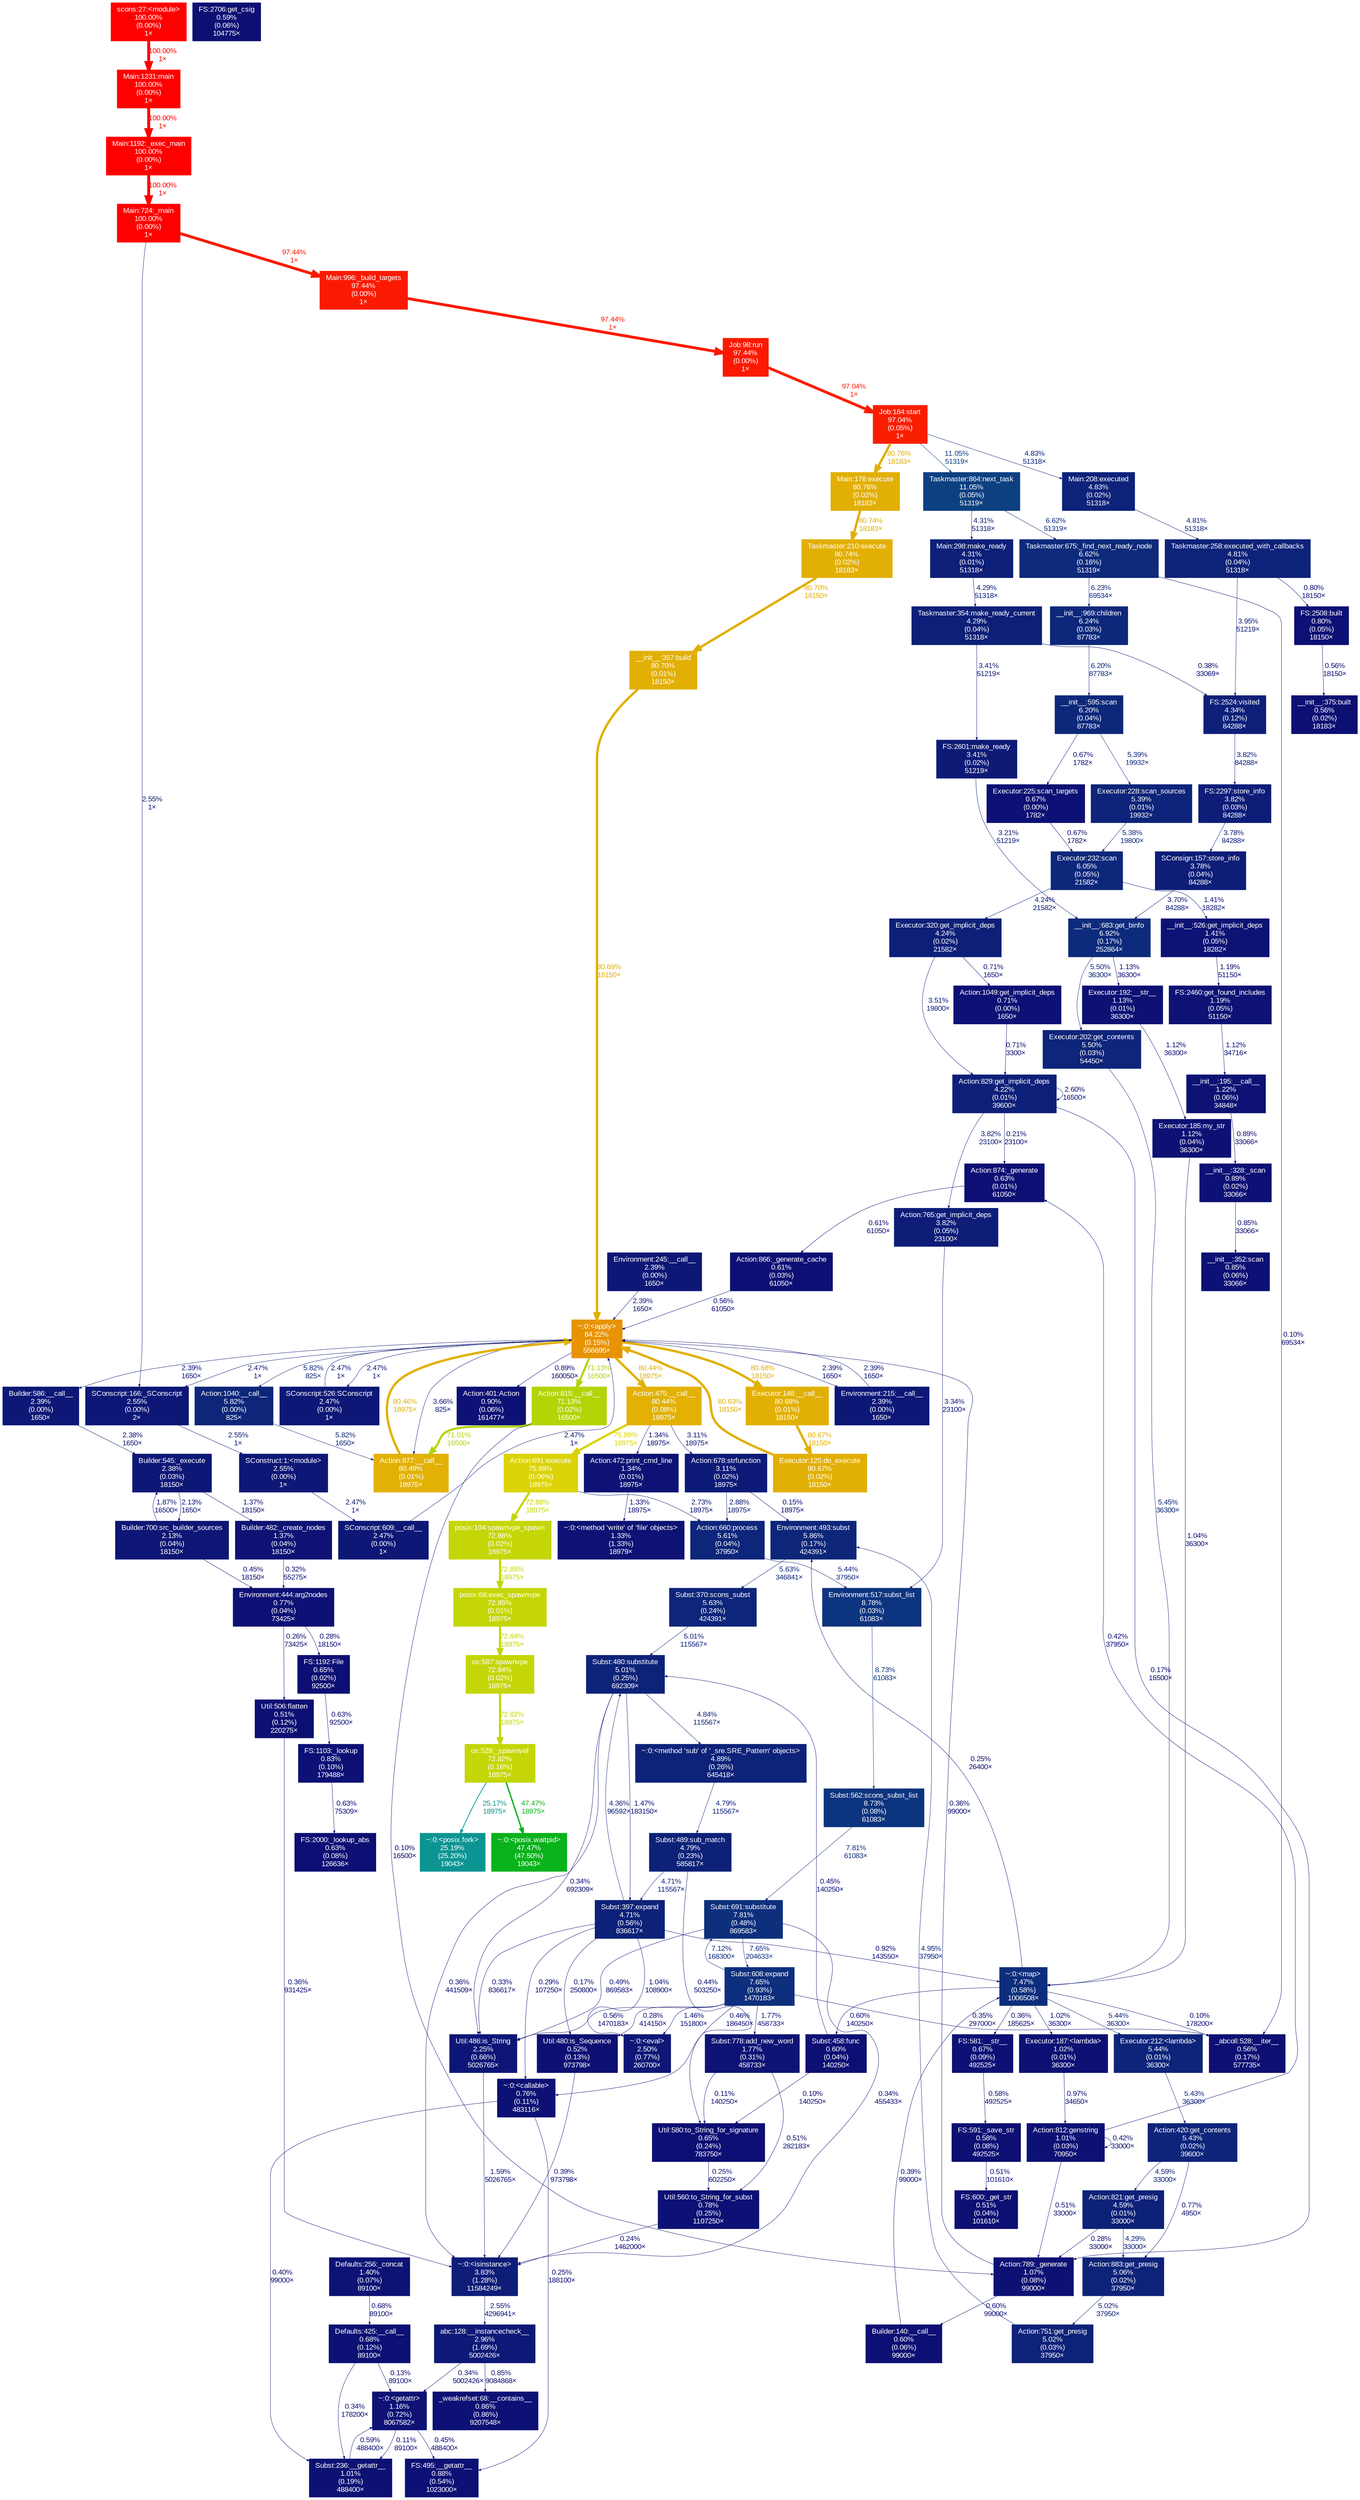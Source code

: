 digraph {
	graph [ranksep=0.25, fontname=Arial, nodesep=0.125];
	node [fontname=Arial, style=filled, height=0, width=0, shape=box, fontcolor=white];
	edge [fontname=Arial];
	1 [color="#0d1274", fontcolor="#ffffff", fontsize="10.00", label="__init__:195:__call__\n1.22%\n(0.06%)\n34848×"];
	1 -> 785 [color="#0d1074", label="0.89%\n33066×", arrowsize="0.35", fontsize="10.00", fontcolor="#0d1074", labeldistance="0.50", penwidth="0.50"];
	20 [color="#0d0f73", fontcolor="#ffffff", fontsize="10.00", label="FS:2706:get_csig\n0.59%\n(0.06%)\n104775×"];
	21 [color="#0d2b7c", fontcolor="#ffffff", fontsize="10.00", label="__init__:683:get_binfo\n6.92%\n(0.17%)\n252864×"];
	21 -> 399 [color="#0d257a", label="5.50%\n36300×", arrowsize="0.35", fontsize="10.00", fontcolor="#0d257a", labeldistance="0.50", penwidth="0.50"];
	21 -> 728 [color="#0d1174", label="1.13%\n36300×", arrowsize="0.35", fontsize="10.00", fontcolor="#0d1174", labeldistance="0.50", penwidth="0.50"];
	22 [color="#0d1f78", fontcolor="#ffffff", fontsize="10.00", label="FS:2524:visited\n4.34%\n(0.12%)\n84288×"];
	22 -> 189 [color="#0d1d78", label="3.82%\n84288×", arrowsize="0.35", fontsize="10.00", fontcolor="#0d1d78", labeldistance="0.50", penwidth="0.50"];
	24 [color="#e2b104", fontcolor="#ffffff", fontsize="10.00", label="Action:475:__call__\n80.44%\n(0.08%)\n18975×"];
	24 -> 321 [color="#0d1274", label="1.34%\n18975×", arrowsize="0.35", fontsize="10.00", fontcolor="#0d1274", labeldistance="0.50", penwidth="0.50"];
	24 -> 324 [color="#dbd305", label="75.89%\n18975×", arrowsize="0.87", fontsize="10.00", fontcolor="#dbd305", labeldistance="3.04", penwidth="3.04"];
	24 -> 690 [color="#0d1a77", label="3.11%\n18975×", arrowsize="0.35", fontsize="10.00", fontcolor="#0d1a77", labeldistance="0.50", penwidth="0.50"];
	25 [color="#e79304", fontcolor="#ffffff", fontsize="10.00", label="~:0:<apply>\n84.22%\n(0.15%)\n556695×"];
	25 -> 24 [color="#e2b104", label="80.44%\n18975×", arrowsize="0.90", fontsize="10.00", fontcolor="#e2b104", labeldistance="3.22", penwidth="3.22"];
	25 -> 1263 [color="#0d1776", label="2.39%\n1650×", arrowsize="0.35", fontsize="10.00", fontcolor="#0d1776", labeldistance="0.50", penwidth="0.50"];
	25 -> 29 [color="#e2b004", label="80.68%\n18150×", arrowsize="0.90", fontsize="10.00", fontcolor="#e2b004", labeldistance="3.23", penwidth="3.23"];
	25 -> 261 [color="#0d1776", label="2.47%\n1×", arrowsize="0.35", fontsize="10.00", fontcolor="#0d1776", labeldistance="0.50", penwidth="0.50"];
	25 -> 572 [color="#0d1c77", label="3.66%\n825×", arrowsize="0.35", fontsize="10.00", fontcolor="#0d1c77", labeldistance="0.50", penwidth="0.50"];
	25 -> 574 [color="#0d267a", label="5.82%\n825×", arrowsize="0.35", fontsize="10.00", fontcolor="#0d267a", labeldistance="0.50", penwidth="0.50"];
	25 -> 837 [color="#0d1776", label="2.47%\n1×", arrowsize="0.35", fontsize="10.00", fontcolor="#0d1776", labeldistance="0.50", penwidth="0.50"];
	25 -> 329 [color="#0d1776", label="2.39%\n1650×", arrowsize="0.35", fontsize="10.00", fontcolor="#0d1776", labeldistance="0.50", penwidth="0.50"];
	25 -> 573 [color="#b4d406", label="71.13%\n16500×", arrowsize="0.84", fontsize="10.00", fontcolor="#b4d406", labeldistance="2.85", penwidth="2.85"];
	25 -> 120 [color="#0d1074", label="0.89%\n160050×", arrowsize="0.35", fontsize="10.00", fontcolor="#0d1074", labeldistance="0.50", penwidth="0.50"];
	28 [color="#e2b004", fontcolor="#ffffff", fontsize="10.00", label="Executor:125:do_execute\n80.67%\n(0.02%)\n18150×"];
	28 -> 25 [color="#e2b004", label="80.63%\n18150×", arrowsize="0.90", fontsize="10.00", fontcolor="#e2b004", labeldistance="3.23", penwidth="3.23"];
	29 [color="#e2b004", fontcolor="#ffffff", fontsize="10.00", label="Executor:148:__call__\n80.68%\n(0.01%)\n18150×"];
	29 -> 28 [color="#e2b004", label="80.67%\n18150×", arrowsize="0.90", fontsize="10.00", fontcolor="#e2b004", labeldistance="3.23", penwidth="3.23"];
	35 [color="#0d1074", fontcolor="#ffffff", fontsize="10.00", label="Environment:444:arg2nodes\n0.77%\n(0.04%)\n73425×"];
	35 -> 773 [color="#0d0e73", label="0.28%\n18150×", arrowsize="0.35", fontsize="10.00", fontcolor="#0d0e73", labeldistance="0.50", penwidth="0.50"];
	35 -> 304 [color="#0d0e73", label="0.26%\n73425×", arrowsize="0.35", fontsize="10.00", fontcolor="#0d0e73", labeldistance="0.50", penwidth="0.50"];
	42 [color="#0d2279", fontcolor="#ffffff", fontsize="10.00", label="Main:208:executed\n4.83%\n(0.02%)\n51318×"];
	42 -> 423 [color="#0d2279", label="4.81%\n51318×", arrowsize="0.35", fontsize="10.00", fontcolor="#0d2279", labeldistance="0.50", penwidth="0.50"];
	43 [color="#fa1e01", fontcolor="#ffffff", fontsize="10.00", label="Job:184:start\n97.04%\n(0.05%)\n1×"];
	43 -> 42 [color="#0d2279", label="4.83%\n51318×", arrowsize="0.35", fontsize="10.00", fontcolor="#0d2279", labeldistance="0.50", penwidth="0.50"];
	43 -> 1326 [color="#e2af04", label="80.76%\n18183×", arrowsize="0.90", fontsize="10.00", fontcolor="#e2af04", labeldistance="3.23", penwidth="3.23"];
	43 -> 153 [color="#0d4081", label="11.05%\n51319×", arrowsize="0.35", fontsize="10.00", fontcolor="#0d4081", labeldistance="0.50", penwidth="0.50"];
	86 [color="#0d2179", fontcolor="#ffffff", fontsize="10.00", label="Subst:397:expand\n4.71%\n(0.56%)\n836617×"];
	86 -> 292 [color="#0d0e73", label="0.33%\n836617×", arrowsize="0.35", fontsize="10.00", fontcolor="#0d0e73", labeldistance="0.50", penwidth="0.50"];
	86 -> 171 [color="#0d1174", label="0.92%\n143550×", arrowsize="0.35", fontsize="10.00", fontcolor="#0d1174", labeldistance="0.50", penwidth="0.50"];
	86 -> 365 [color="#0d1174", label="1.04%\n108900×", arrowsize="0.35", fontsize="10.00", fontcolor="#0d1174", labeldistance="0.50", penwidth="0.50"];
	86 -> 302 [color="#0d1f78", label="4.36%\n96592×", arrowsize="0.35", fontsize="10.00", fontcolor="#0d1f78", labeldistance="0.50", penwidth="0.50"];
	86 -> 311 [color="#0d0d73", label="0.17%\n250800×", arrowsize="0.35", fontsize="10.00", fontcolor="#0d0d73", labeldistance="0.50", penwidth="0.50"];
	86 -> 602 [color="#0d0e73", label="0.29%\n107250×", arrowsize="0.35", fontsize="10.00", fontcolor="#0d0e73", labeldistance="0.50", penwidth="0.50"];
	89 [color="#0d2f7d", fontcolor="#ffffff", fontsize="10.00", label="Subst:608:expand\n7.65%\n(0.93%)\n1470183×"];
	89 -> 643 [color="#0d1475", label="1.77%\n458733×", arrowsize="0.35", fontsize="10.00", fontcolor="#0d1475", labeldistance="0.50", penwidth="0.50"];
	89 -> 292 [color="#0d0f73", label="0.56%\n1470183×", arrowsize="0.35", fontsize="10.00", fontcolor="#0d0f73", labeldistance="0.50", penwidth="0.50"];
	89 -> 365 [color="#0d1375", label="1.46%\n151800×", arrowsize="0.35", fontsize="10.00", fontcolor="#0d1375", labeldistance="0.50", penwidth="0.50"];
	89 -> 349 [color="#0d0e73", label="0.35%\n297000×", arrowsize="0.35", fontsize="10.00", fontcolor="#0d0e73", labeldistance="0.50", penwidth="0.50"];
	89 -> 150 [color="#0d2c7c", label="7.12%\n168300×", arrowsize="0.35", fontsize="10.00", fontcolor="#0d2c7c", labeldistance="0.50", penwidth="0.50"];
	89 -> 311 [color="#0d0e73", label="0.28%\n414150×", arrowsize="0.35", fontsize="10.00", fontcolor="#0d0e73", labeldistance="0.50", penwidth="0.50"];
	89 -> 602 [color="#0d0f73", label="0.46%\n186450×", arrowsize="0.35", fontsize="10.00", fontcolor="#0d0f73", labeldistance="0.50", penwidth="0.50"];
	93 [color="#ff0000", fontcolor="#ffffff", fontsize="10.00", label="Main:1192:_exec_main\n100.00%\n(0.00%)\n1×"];
	93 -> 149 [color="#ff0000", label="100.00%\n1×", arrowsize="1.00", fontsize="10.00", fontcolor="#ff0000", labeldistance="4.00", penwidth="4.00"];
	106 [color="#0d0f74", fontcolor="#ffffff", fontsize="10.00", label="Action:874:_generate\n0.63%\n(0.01%)\n61050×"];
	106 -> 881 [color="#0d0f74", label="0.61%\n61050×", arrowsize="0.35", fontsize="10.00", fontcolor="#0d0f74", labeldistance="0.50", penwidth="0.50"];
	107 [color="#0d1174", fontcolor="#ffffff", fontsize="10.00", label="Action:812:genstring\n1.01%\n(0.03%)\n70950×"];
	107 -> 1131 [color="#0d0f73", label="0.51%\n33000×", arrowsize="0.35", fontsize="10.00", fontcolor="#0d0f73", labeldistance="0.50", penwidth="0.50"];
	107 -> 106 [color="#0d0e73", label="0.42%\n37950×", arrowsize="0.35", fontsize="10.00", fontcolor="#0d0e73", labeldistance="0.50", penwidth="0.50"];
	107 -> 107 [color="#0d0e73", label="0.42%\n33000×", arrowsize="0.35", fontsize="10.00", fontcolor="#0d0e73", labeldistance="0.50", penwidth="0.50"];
	108 [color="#0d1f78", fontcolor="#ffffff", fontsize="10.00", label="Action:829:get_implicit_deps\n4.22%\n(0.01%)\n39600×"];
	108 -> 106 [color="#0d0e73", label="0.21%\n23100×", arrowsize="0.35", fontsize="10.00", fontcolor="#0d0e73", labeldistance="0.50", penwidth="0.50"];
	108 -> 1131 [color="#0d0d73", label="0.17%\n16500×", arrowsize="0.35", fontsize="10.00", fontcolor="#0d0d73", labeldistance="0.50", penwidth="0.50"];
	108 -> 108 [color="#0d1876", label="2.60%\n16500×", arrowsize="0.35", fontsize="10.00", fontcolor="#0d1876", labeldistance="0.50", penwidth="0.50"];
	108 -> 646 [color="#0d1d78", label="3.82%\n23100×", arrowsize="0.35", fontsize="10.00", fontcolor="#0d1d78", labeldistance="0.50", penwidth="0.50"];
	111 [color="#0d1776", fontcolor="#ffffff", fontsize="10.00", label="Builder:545:_execute\n2.38%\n(0.03%)\n18150×"];
	111 -> 258 [color="#0d1274", label="1.37%\n18150×", arrowsize="0.35", fontsize="10.00", fontcolor="#0d1274", labeldistance="0.50", penwidth="0.50"];
	111 -> 269 [color="#0d1675", label="2.13%\n1650×", arrowsize="0.35", fontsize="10.00", fontcolor="#0d1675", labeldistance="0.50", penwidth="0.50"];
	114 [color="#0d1375", fontcolor="#ffffff", fontsize="10.00", label="Defaults:256:_concat\n1.40%\n(0.07%)\n89100×"];
	114 -> 351 [color="#0d1074", label="0.68%\n89100×", arrowsize="0.35", fontsize="10.00", fontcolor="#0d1074", labeldistance="0.50", penwidth="0.50"];
	120 [color="#0d1074", fontcolor="#ffffff", fontsize="10.00", label="Action:401:Action\n0.90%\n(0.06%)\n161477×"];
	149 [color="#ff0000", fontcolor="#ffffff", fontsize="10.00", label="Main:724:_main\n100.00%\n(0.00%)\n1×"];
	149 -> 261 [color="#0d1776", label="2.55%\n1×", arrowsize="0.35", fontsize="10.00", fontcolor="#0d1776", labeldistance="0.50", penwidth="0.50"];
	149 -> 730 [color="#fb1a01", label="97.44%\n1×", arrowsize="0.99", fontsize="10.00", fontcolor="#fb1a01", labeldistance="3.90", penwidth="3.90"];
	150 [color="#0d307d", fontcolor="#ffffff", fontsize="10.00", label="Subst:691:substitute\n7.81%\n(0.48%)\n869583×"];
	150 -> 291 [color="#0d0e73", label="0.34%\n455433×", arrowsize="0.35", fontsize="10.00", fontcolor="#0d0e73", labeldistance="0.50", penwidth="0.50"];
	150 -> 292 [color="#0d0f73", label="0.49%\n869583×", arrowsize="0.35", fontsize="10.00", fontcolor="#0d0f73", labeldistance="0.50", penwidth="0.50"];
	150 -> 89 [color="#0d2f7d", label="7.65%\n204633×", arrowsize="0.35", fontsize="10.00", fontcolor="#0d2f7d", labeldistance="0.50", penwidth="0.50"];
	151 [color="#0d347e", fontcolor="#ffffff", fontsize="10.00", label="Subst:562:scons_subst_list\n8.73%\n(0.08%)\n61083×"];
	151 -> 150 [color="#0d307d", label="7.81%\n61083×", arrowsize="0.35", fontsize="10.00", fontcolor="#0d307d", labeldistance="0.50", penwidth="0.50"];
	153 [color="#0d4081", fontcolor="#ffffff", fontsize="10.00", label="Taskmaster:864:next_task\n11.05%\n(0.05%)\n51319×"];
	153 -> 704 [color="#0d1f78", label="4.31%\n51318×", arrowsize="0.35", fontsize="10.00", fontcolor="#0d1f78", labeldistance="0.50", penwidth="0.50"];
	153 -> 358 [color="#0d2a7b", label="6.62%\n51319×", arrowsize="0.35", fontsize="10.00", fontcolor="#0d2a7b", labeldistance="0.50", penwidth="0.50"];
	155 [color="#0d257a", fontcolor="#ffffff", fontsize="10.00", label="Action:660:process\n5.61%\n(0.04%)\n37950×"];
	155 -> 645 [color="#0d247a", label="5.44%\n37950×", arrowsize="0.35", fontsize="10.00", fontcolor="#0d247a", labeldistance="0.50", penwidth="0.50"];
	171 [color="#0d2e7c", fontcolor="#ffffff", fontsize="10.00", label="~:0:<map>\n7.47%\n(0.58%)\n1006508×"];
	171 -> 723 [color="#0d1174", label="1.02%\n36300×", arrowsize="0.35", fontsize="10.00", fontcolor="#0d1174", labeldistance="0.50", penwidth="0.50"];
	171 -> 842 [color="#0d0e73", label="0.25%\n26400×", arrowsize="0.35", fontsize="10.00", fontcolor="#0d0e73", labeldistance="0.50", penwidth="0.50"];
	171 -> 331 [color="#0d0e73", label="0.36%\n185625×", arrowsize="0.35", fontsize="10.00", fontcolor="#0d0e73", labeldistance="0.50", penwidth="0.50"];
	171 -> 349 [color="#0d0d73", label="0.10%\n178200×", arrowsize="0.35", fontsize="10.00", fontcolor="#0d0d73", labeldistance="0.50", penwidth="0.50"];
	171 -> 237 [color="#0d0f74", label="0.60%\n140250×", arrowsize="0.35", fontsize="10.00", fontcolor="#0d0f74", labeldistance="0.50", penwidth="0.50"];
	171 -> 1012 [color="#0d247a", label="5.44%\n36300×", arrowsize="0.35", fontsize="10.00", fontcolor="#0d247a", labeldistance="0.50", penwidth="0.50"];
	176 [color="#0d0f74", fontcolor="#ffffff", fontsize="10.00", label="FS:2000:_lookup_abs\n0.63%\n(0.08%)\n126636×"];
	189 [color="#0d1d78", fontcolor="#ffffff", fontsize="10.00", label="FS:2297:store_info\n3.82%\n(0.03%)\n84288×"];
	189 -> 863 [color="#0d1d78", label="3.78%\n84288×", arrowsize="0.35", fontsize="10.00", fontcolor="#0d1d78", labeldistance="0.50", penwidth="0.50"];
	209 [color="#0d1274", fontcolor="#ffffff", fontsize="10.00", label="FS:2460:get_found_includes\n1.19%\n(0.05%)\n51150×"];
	209 -> 1 [color="#0d1174", label="1.12%\n34716×", arrowsize="0.35", fontsize="10.00", fontcolor="#0d1174", labeldistance="0.50", penwidth="0.50"];
	237 [color="#0d0f74", fontcolor="#ffffff", fontsize="10.00", label="Subst:458:func\n0.60%\n(0.04%)\n140250×"];
	237 -> 357 [color="#0d0d73", label="0.10%\n140250×", arrowsize="0.35", fontsize="10.00", fontcolor="#0d0d73", labeldistance="0.50", penwidth="0.50"];
	237 -> 302 [color="#0d0f73", label="0.45%\n140250×", arrowsize="0.35", fontsize="10.00", fontcolor="#0d0f73", labeldistance="0.50", penwidth="0.50"];
	258 [color="#0d1274", fontcolor="#ffffff", fontsize="10.00", label="Builder:482:_create_nodes\n1.37%\n(0.04%)\n18150×"];
	258 -> 35 [color="#0d0e73", label="0.32%\n55275×", arrowsize="0.35", fontsize="10.00", fontcolor="#0d0e73", labeldistance="0.50", penwidth="0.50"];
	261 [color="#0d1776", fontcolor="#ffffff", fontsize="10.00", label="SConscript:166:_SConscript\n2.55%\n(0.00%)\n2×"];
	261 -> 661 [color="#0d1776", label="2.55%\n1×", arrowsize="0.35", fontsize="10.00", fontcolor="#0d1776", labeldistance="0.50", penwidth="0.50"];
	269 [color="#0d1675", fontcolor="#ffffff", fontsize="10.00", label="Builder:700:src_builder_sources\n2.13%\n(0.04%)\n18150×"];
	269 -> 35 [color="#0d0f73", label="0.45%\n18150×", arrowsize="0.35", fontsize="10.00", fontcolor="#0d0f73", labeldistance="0.50", penwidth="0.50"];
	269 -> 111 [color="#0d1575", label="1.87%\n16500×", arrowsize="0.35", fontsize="10.00", fontcolor="#0d1575", labeldistance="0.50", penwidth="0.50"];
	278 [color="#0d287b", fontcolor="#ffffff", fontsize="10.00", label="__init__:595:scan\n6.20%\n(0.04%)\n87783×"];
	278 -> 1010 [color="#0d1074", label="0.67%\n1782×", arrowsize="0.35", fontsize="10.00", fontcolor="#0d1074", labeldistance="0.50", penwidth="0.50"];
	278 -> 600 [color="#0d247a", label="5.39%\n19932×", arrowsize="0.35", fontsize="10.00", fontcolor="#0d247a", labeldistance="0.50", penwidth="0.50"];
	291 [color="#0d1d78", fontcolor="#ffffff", fontsize="10.00", label="~:0:<isinstance>\n3.83%\n(1.28%)\n11584249×"];
	291 -> 362 [color="#0d1776", label="2.55%\n4296941×", arrowsize="0.35", fontsize="10.00", fontcolor="#0d1776", labeldistance="0.50", penwidth="0.50"];
	292 [color="#0d1676", fontcolor="#ffffff", fontsize="10.00", label="Util:486:is_String\n2.25%\n(0.66%)\n5026765×"];
	292 -> 291 [color="#0d1375", label="1.59%\n5026765×", arrowsize="0.35", fontsize="10.00", fontcolor="#0d1375", labeldistance="0.50", penwidth="0.50"];
	294 [color="#0d1074", fontcolor="#ffffff", fontsize="10.00", label="Util:560:to_String_for_subst\n0.78%\n(0.25%)\n1107250×"];
	294 -> 291 [color="#0d0e73", label="0.24%\n1462000×", arrowsize="0.35", fontsize="10.00", fontcolor="#0d0e73", labeldistance="0.50", penwidth="0.50"];
	302 [color="#0d2279", fontcolor="#ffffff", fontsize="10.00", label="Subst:480:substitute\n5.01%\n(0.25%)\n692309×"];
	302 -> 564 [color="#0d2279", label="4.84%\n115567×", arrowsize="0.35", fontsize="10.00", fontcolor="#0d2279", labeldistance="0.50", penwidth="0.50"];
	302 -> 291 [color="#0d0e73", label="0.36%\n441509×", arrowsize="0.35", fontsize="10.00", fontcolor="#0d0e73", labeldistance="0.50", penwidth="0.50"];
	302 -> 292 [color="#0d0e73", label="0.34%\n692309×", arrowsize="0.35", fontsize="10.00", fontcolor="#0d0e73", labeldistance="0.50", penwidth="0.50"];
	302 -> 86 [color="#0d1375", label="1.47%\n183150×", arrowsize="0.35", fontsize="10.00", fontcolor="#0d1375", labeldistance="0.50", penwidth="0.50"];
	304 [color="#0d0f73", fontcolor="#ffffff", fontsize="10.00", label="Util:506:flatten\n0.51%\n(0.12%)\n220275×"];
	304 -> 291 [color="#0d0e73", label="0.36%\n931425×", arrowsize="0.35", fontsize="10.00", fontcolor="#0d0e73", labeldistance="0.50", penwidth="0.50"];
	305 [color="#0d1074", fontcolor="#ffffff", fontsize="10.00", label="FS:1103:_lookup\n0.83%\n(0.10%)\n179488×"];
	305 -> 176 [color="#0d0f74", label="0.63%\n75309×", arrowsize="0.35", fontsize="10.00", fontcolor="#0d0f74", labeldistance="0.50", penwidth="0.50"];
	311 [color="#0d0f73", fontcolor="#ffffff", fontsize="10.00", label="Util:480:is_Sequence\n0.52%\n(0.13%)\n973798×"];
	311 -> 291 [color="#0d0e73", label="0.39%\n973798×", arrowsize="0.35", fontsize="10.00", fontcolor="#0d0e73", labeldistance="0.50", penwidth="0.50"];
	319 [color="#0d1274", fontcolor="#ffffff", fontsize="10.00", label="~:0:<method 'write' of 'file' objects>\n1.33%\n(1.33%)\n18979×"];
	321 [color="#0d1274", fontcolor="#ffffff", fontsize="10.00", label="Action:472:print_cmd_line\n1.34%\n(0.01%)\n18975×"];
	321 -> 319 [color="#0d1274", label="1.33%\n18975×", arrowsize="0.35", fontsize="10.00", fontcolor="#0d1274", labeldistance="0.50", penwidth="0.50"];
	324 [color="#dbd305", fontcolor="#ffffff", fontsize="10.00", label="Action:691:execute\n75.89%\n(0.06%)\n18975×"];
	324 -> 402 [color="#c5d606", label="72.88%\n18975×", arrowsize="0.85", fontsize="10.00", fontcolor="#c5d606", labeldistance="2.92", penwidth="2.92"];
	324 -> 155 [color="#0d1876", label="2.73%\n18975×", arrowsize="0.35", fontsize="10.00", fontcolor="#0d1876", labeldistance="0.50", penwidth="0.50"];
	329 [color="#0d1776", fontcolor="#ffffff", fontsize="10.00", label="Builder:586:__call__\n2.39%\n(0.00%)\n1650×"];
	329 -> 111 [color="#0d1776", label="2.38%\n1650×", arrowsize="0.35", fontsize="10.00", fontcolor="#0d1776", labeldistance="0.50", penwidth="0.50"];
	331 [color="#0d1074", fontcolor="#ffffff", fontsize="10.00", label="FS:581:__str__\n0.67%\n(0.09%)\n492525×"];
	331 -> 332 [color="#0d0f73", label="0.58%\n492525×", arrowsize="0.35", fontsize="10.00", fontcolor="#0d0f73", labeldistance="0.50", penwidth="0.50"];
	332 [color="#0d0f73", fontcolor="#ffffff", fontsize="10.00", label="FS:591:_save_str\n0.58%\n(0.08%)\n492525×"];
	332 -> 434 [color="#0d0f73", label="0.51%\n101610×", arrowsize="0.35", fontsize="10.00", fontcolor="#0d0f73", labeldistance="0.50", penwidth="0.50"];
	349 [color="#0d0f73", fontcolor="#ffffff", fontsize="10.00", label="_abcoll:528:__iter__\n0.56%\n(0.17%)\n577735×"];
	350 [color="#0d1074", fontcolor="#ffffff", fontsize="10.00", label="FS:495:__getattr__\n0.88%\n(0.54%)\n1023000×"];
	351 [color="#0d1074", fontcolor="#ffffff", fontsize="10.00", label="Defaults:425:__call__\n0.68%\n(0.12%)\n89100×"];
	351 -> 492 [color="#0d0d73", label="0.13%\n89100×", arrowsize="0.35", fontsize="10.00", fontcolor="#0d0d73", labeldistance="0.50", penwidth="0.50"];
	351 -> 504 [color="#0d0e73", label="0.34%\n178200×", arrowsize="0.35", fontsize="10.00", fontcolor="#0d0e73", labeldistance="0.50", penwidth="0.50"];
	357 [color="#0d0f74", fontcolor="#ffffff", fontsize="10.00", label="Util:580:to_String_for_signature\n0.65%\n(0.24%)\n783750×"];
	357 -> 294 [color="#0d0e73", label="0.25%\n602250×", arrowsize="0.35", fontsize="10.00", fontcolor="#0d0e73", labeldistance="0.50", penwidth="0.50"];
	358 [color="#0d2a7b", fontcolor="#ffffff", fontsize="10.00", label="Taskmaster:675:_find_next_ready_node\n6.62%\n(0.16%)\n51319×"];
	358 -> 695 [color="#0d287b", label="6.23%\n69534×", arrowsize="0.35", fontsize="10.00", fontcolor="#0d287b", labeldistance="0.50", penwidth="0.50"];
	358 -> 349 [color="#0d0d73", label="0.10%\n69534×", arrowsize="0.35", fontsize="10.00", fontcolor="#0d0d73", labeldistance="0.50", penwidth="0.50"];
	360 [color="#0d1074", fontcolor="#ffffff", fontsize="10.00", label="_weakrefset:68:__contains__\n0.86%\n(0.86%)\n9207548×"];
	362 [color="#0d1977", fontcolor="#ffffff", fontsize="10.00", label="abc:128:__instancecheck__\n2.96%\n(1.69%)\n5002426×"];
	362 -> 360 [color="#0d1074", label="0.85%\n9084868×", arrowsize="0.35", fontsize="10.00", fontcolor="#0d1074", labeldistance="0.50", penwidth="0.50"];
	362 -> 492 [color="#0d0e73", label="0.34%\n5002426×", arrowsize="0.35", fontsize="10.00", fontcolor="#0d0e73", labeldistance="0.50", penwidth="0.50"];
	365 [color="#0d1776", fontcolor="#ffffff", fontsize="10.00", label="~:0:<eval>\n2.50%\n(0.77%)\n260700×"];
	369 [color="#0d257a", fontcolor="#ffffff", fontsize="10.00", label="Subst:370:scons_subst\n5.63%\n(0.24%)\n424391×"];
	369 -> 302 [color="#0d2279", label="5.01%\n115567×", arrowsize="0.35", fontsize="10.00", fontcolor="#0d2279", labeldistance="0.50", penwidth="0.50"];
	375 [color="#0d1375", fontcolor="#ffffff", fontsize="10.00", label="__init__:526:get_implicit_deps\n1.41%\n(0.05%)\n18282×"];
	375 -> 209 [color="#0d1274", label="1.19%\n51150×", arrowsize="0.35", fontsize="10.00", fontcolor="#0d1274", labeldistance="0.50", penwidth="0.50"];
	395 [color="#0d247a", fontcolor="#ffffff", fontsize="10.00", label="Action:420:get_contents\n5.43%\n(0.02%)\n39600×"];
	395 -> 1206 [color="#0d2179", label="4.59%\n33000×", arrowsize="0.35", fontsize="10.00", fontcolor="#0d2179", labeldistance="0.50", penwidth="0.50"];
	395 -> 711 [color="#0d1074", label="0.77%\n4950×", arrowsize="0.35", fontsize="10.00", fontcolor="#0d1074", labeldistance="0.50", penwidth="0.50"];
	397 [color="#0d1174", fontcolor="#ffffff", fontsize="10.00", label="Executor:185:my_str\n1.12%\n(0.04%)\n36300×"];
	397 -> 171 [color="#0d1174", label="1.04%\n36300×", arrowsize="0.35", fontsize="10.00", fontcolor="#0d1174", labeldistance="0.50", penwidth="0.50"];
	398 [color="#ff0000", fontcolor="#ffffff", fontsize="10.00", label="Main:1231:main\n100.00%\n(0.00%)\n1×"];
	398 -> 93 [color="#ff0000", label="100.00%\n1×", arrowsize="1.00", fontsize="10.00", fontcolor="#ff0000", labeldistance="4.00", penwidth="4.00"];
	399 [color="#0d257a", fontcolor="#ffffff", fontsize="10.00", label="Executor:202:get_contents\n5.50%\n(0.03%)\n54450×"];
	399 -> 171 [color="#0d247a", label="5.45%\n36300×", arrowsize="0.35", fontsize="10.00", fontcolor="#0d247a", labeldistance="0.50", penwidth="0.50"];
	402 [color="#c5d606", fontcolor="#ffffff", fontsize="10.00", label="posix:104:spawnvpe_spawn\n72.88%\n(0.02%)\n18975×"];
	402 -> 832 [color="#c4d606", label="72.85%\n18975×", arrowsize="0.85", fontsize="10.00", fontcolor="#c4d606", labeldistance="2.91", penwidth="2.91"];
	423 [color="#0d2279", fontcolor="#ffffff", fontsize="10.00", label="Taskmaster:258:executed_with_callbacks\n4.81%\n(0.04%)\n51318×"];
	423 -> 788 [color="#0d1074", label="0.80%\n18150×", arrowsize="0.35", fontsize="10.00", fontcolor="#0d1074", labeldistance="0.50", penwidth="0.50"];
	423 -> 22 [color="#0d1e78", label="3.95%\n51219×", arrowsize="0.35", fontsize="10.00", fontcolor="#0d1e78", labeldistance="0.50", penwidth="0.50"];
	424 [color="#0d1f78", fontcolor="#ffffff", fontsize="10.00", label="Taskmaster:354:make_ready_current\n4.29%\n(0.04%)\n51318×"];
	424 -> 741 [color="#0d1b77", label="3.41%\n51219×", arrowsize="0.35", fontsize="10.00", fontcolor="#0d1b77", labeldistance="0.50", penwidth="0.50"];
	424 -> 22 [color="#0d0e73", label="0.38%\n33069×", arrowsize="0.35", fontsize="10.00", fontcolor="#0d0e73", labeldistance="0.50", penwidth="0.50"];
	434 [color="#0d0f73", fontcolor="#ffffff", fontsize="10.00", label="FS:600:_get_str\n0.51%\n(0.04%)\n101610×"];
	487 [color="#ff0000", fontcolor="#ffffff", fontsize="10.00", label="scons:27:<module>\n100.00%\n(0.00%)\n1×"];
	487 -> 398 [color="#ff0000", label="100.00%\n1×", arrowsize="1.00", fontsize="10.00", fontcolor="#ff0000", labeldistance="4.00", penwidth="4.00"];
	492 [color="#0d1274", fontcolor="#ffffff", fontsize="10.00", label="~:0:<getattr>\n1.16%\n(0.72%)\n8067582×"];
	492 -> 504 [color="#0d0d73", label="0.11%\n89100×", arrowsize="0.35", fontsize="10.00", fontcolor="#0d0d73", labeldistance="0.50", penwidth="0.50"];
	492 -> 350 [color="#0d0f73", label="0.45%\n488400×", arrowsize="0.35", fontsize="10.00", fontcolor="#0d0f73", labeldistance="0.50", penwidth="0.50"];
	503 [color="#0d1776", fontcolor="#ffffff", fontsize="10.00", label="SConscript:609:__call__\n2.47%\n(0.00%)\n1×"];
	503 -> 25 [color="#0d1776", label="2.47%\n1×", arrowsize="0.35", fontsize="10.00", fontcolor="#0d1776", labeldistance="0.50", penwidth="0.50"];
	504 [color="#0d1174", fontcolor="#ffffff", fontsize="10.00", label="Subst:236:__getattr__\n1.01%\n(0.19%)\n488400×"];
	504 -> 492 [color="#0d0f74", label="0.59%\n488400×", arrowsize="0.35", fontsize="10.00", fontcolor="#0d0f74", labeldistance="0.50", penwidth="0.50"];
	541 [color="#0d277b", fontcolor="#ffffff", fontsize="10.00", label="Executor:232:scan\n6.05%\n(0.05%)\n21582×"];
	541 -> 590 [color="#0d1f78", label="4.24%\n21582×", arrowsize="0.35", fontsize="10.00", fontcolor="#0d1f78", labeldistance="0.50", penwidth="0.50"];
	541 -> 375 [color="#0d1375", label="1.41%\n18282×", arrowsize="0.35", fontsize="10.00", fontcolor="#0d1375", labeldistance="0.50", penwidth="0.50"];
	563 [color="#0d2179", fontcolor="#ffffff", fontsize="10.00", label="Subst:489:sub_match\n4.79%\n(0.23%)\n585817×"];
	563 -> 86 [color="#0d2179", label="4.71%\n115567×", arrowsize="0.35", fontsize="10.00", fontcolor="#0d2179", labeldistance="0.50", penwidth="0.50"];
	563 -> 357 [color="#0d0f73", label="0.44%\n503250×", arrowsize="0.35", fontsize="10.00", fontcolor="#0d0f73", labeldistance="0.50", penwidth="0.50"];
	564 [color="#0d2279", fontcolor="#ffffff", fontsize="10.00", label="~:0:<method 'sub' of '_sre.SRE_Pattern' objects>\n4.89%\n(0.26%)\n645418×"];
	564 -> 563 [color="#0d2179", label="4.79%\n115567×", arrowsize="0.35", fontsize="10.00", fontcolor="#0d2179", labeldistance="0.50", penwidth="0.50"];
	572 [color="#e2b104", fontcolor="#ffffff", fontsize="10.00", label="Action:877:__call__\n80.49%\n(0.01%)\n18975×"];
	572 -> 25 [color="#e2b104", label="80.46%\n18975×", arrowsize="0.90", fontsize="10.00", fontcolor="#e2b104", labeldistance="3.22", penwidth="3.22"];
	573 [color="#b4d406", fontcolor="#ffffff", fontsize="10.00", label="Action:815:__call__\n71.13%\n(0.02%)\n16500×"];
	573 -> 1131 [color="#0d0d73", label="0.10%\n16500×", arrowsize="0.35", fontsize="10.00", fontcolor="#0d0d73", labeldistance="0.50", penwidth="0.50"];
	573 -> 572 [color="#b3d406", label="71.01%\n16500×", arrowsize="0.84", fontsize="10.00", fontcolor="#b3d406", labeldistance="2.84", penwidth="2.84"];
	574 [color="#0d267a", fontcolor="#ffffff", fontsize="10.00", label="Action:1040:__call__\n5.82%\n(0.00%)\n825×"];
	574 -> 572 [color="#0d267a", label="5.82%\n1650×", arrowsize="0.35", fontsize="10.00", fontcolor="#0d267a", labeldistance="0.50", penwidth="0.50"];
	589 [color="#0d1074", fontcolor="#ffffff", fontsize="10.00", label="Action:1049:get_implicit_deps\n0.71%\n(0.00%)\n1650×"];
	589 -> 108 [color="#0d1074", label="0.71%\n3300×", arrowsize="0.35", fontsize="10.00", fontcolor="#0d1074", labeldistance="0.50", penwidth="0.50"];
	590 [color="#0d1f78", fontcolor="#ffffff", fontsize="10.00", label="Executor:320:get_implicit_deps\n4.24%\n(0.02%)\n21582×"];
	590 -> 108 [color="#0d1c77", label="3.51%\n19800×", arrowsize="0.35", fontsize="10.00", fontcolor="#0d1c77", labeldistance="0.50", penwidth="0.50"];
	590 -> 589 [color="#0d1074", label="0.71%\n1650×", arrowsize="0.35", fontsize="10.00", fontcolor="#0d1074", labeldistance="0.50", penwidth="0.50"];
	600 [color="#0d247a", fontcolor="#ffffff", fontsize="10.00", label="Executor:228:scan_sources\n5.39%\n(0.01%)\n19932×"];
	600 -> 541 [color="#0d247a", label="5.38%\n19800×", arrowsize="0.35", fontsize="10.00", fontcolor="#0d247a", labeldistance="0.50", penwidth="0.50"];
	602 [color="#0d1074", fontcolor="#ffffff", fontsize="10.00", label="~:0:<callable>\n0.76%\n(0.11%)\n483116×"];
	602 -> 504 [color="#0d0e73", label="0.40%\n99000×", arrowsize="0.35", fontsize="10.00", fontcolor="#0d0e73", labeldistance="0.50", penwidth="0.50"];
	602 -> 350 [color="#0d0e73", label="0.25%\n188100×", arrowsize="0.35", fontsize="10.00", fontcolor="#0d0e73", labeldistance="0.50", penwidth="0.50"];
	635 [color="#0d1074", fontcolor="#ffffff", fontsize="10.00", label="__init__:352:scan\n0.85%\n(0.06%)\n33066×"];
	643 [color="#0d1475", fontcolor="#ffffff", fontsize="10.00", label="Subst:778:add_new_word\n1.77%\n(0.31%)\n458733×"];
	643 -> 357 [color="#0d0d73", label="0.11%\n140250×", arrowsize="0.35", fontsize="10.00", fontcolor="#0d0d73", labeldistance="0.50", penwidth="0.50"];
	643 -> 294 [color="#0d0f73", label="0.51%\n282183×", arrowsize="0.35", fontsize="10.00", fontcolor="#0d0f73", labeldistance="0.50", penwidth="0.50"];
	645 [color="#0d347e", fontcolor="#ffffff", fontsize="10.00", label="Environment:517:subst_list\n8.78%\n(0.03%)\n61083×"];
	645 -> 151 [color="#0d347e", label="8.73%\n61083×", arrowsize="0.35", fontsize="10.00", fontcolor="#0d347e", labeldistance="0.50", penwidth="0.50"];
	646 [color="#0d1d78", fontcolor="#ffffff", fontsize="10.00", label="Action:765:get_implicit_deps\n3.82%\n(0.05%)\n23100×"];
	646 -> 645 [color="#0d1b77", label="3.34%\n23100×", arrowsize="0.35", fontsize="10.00", fontcolor="#0d1b77", labeldistance="0.50", penwidth="0.50"];
	661 [color="#0d1776", fontcolor="#ffffff", fontsize="10.00", label="SConstruct:1:<module>\n2.55%\n(0.00%)\n1×"];
	661 -> 503 [color="#0d1776", label="2.47%\n1×", arrowsize="0.35", fontsize="10.00", fontcolor="#0d1776", labeldistance="0.50", penwidth="0.50"];
	690 [color="#0d1a77", fontcolor="#ffffff", fontsize="10.00", label="Action:678:strfunction\n3.11%\n(0.02%)\n18975×"];
	690 -> 842 [color="#0d0d73", label="0.15%\n18975×", arrowsize="0.35", fontsize="10.00", fontcolor="#0d0d73", labeldistance="0.50", penwidth="0.50"];
	690 -> 155 [color="#0d1976", label="2.88%\n18975×", arrowsize="0.35", fontsize="10.00", fontcolor="#0d1976", labeldistance="0.50", penwidth="0.50"];
	695 [color="#0d287b", fontcolor="#ffffff", fontsize="10.00", label="__init__:969:children\n6.24%\n(0.03%)\n87783×"];
	695 -> 278 [color="#0d287b", label="6.20%\n87783×", arrowsize="0.35", fontsize="10.00", fontcolor="#0d287b", labeldistance="0.50", penwidth="0.50"];
	704 [color="#0d1f78", fontcolor="#ffffff", fontsize="10.00", label="Main:298:make_ready\n4.31%\n(0.01%)\n51318×"];
	704 -> 424 [color="#0d1f78", label="4.29%\n51318×", arrowsize="0.35", fontsize="10.00", fontcolor="#0d1f78", labeldistance="0.50", penwidth="0.50"];
	709 [color="#c4d606", fontcolor="#ffffff", fontsize="10.00", label="os:529:_spawnvef\n72.82%\n(0.16%)\n18975×"];
	709 -> 772 [color="#0c9493", label="25.17%\n18975×", arrowsize="0.50", fontsize="10.00", fontcolor="#0c9493", labeldistance="1.01", penwidth="1.01"];
	709 -> 1114 [color="#0ab21b", label="47.47%\n18975×", arrowsize="0.69", fontsize="10.00", fontcolor="#0ab21b", labeldistance="1.90", penwidth="1.90"];
	710 [color="#0d2279", fontcolor="#ffffff", fontsize="10.00", label="Action:751:get_presig\n5.02%\n(0.03%)\n37950×"];
	710 -> 842 [color="#0d2279", label="4.95%\n37950×", arrowsize="0.35", fontsize="10.00", fontcolor="#0d2279", labeldistance="0.50", penwidth="0.50"];
	711 [color="#0d2379", fontcolor="#ffffff", fontsize="10.00", label="Action:883:get_presig\n5.06%\n(0.02%)\n37950×"];
	711 -> 710 [color="#0d2279", label="5.02%\n37950×", arrowsize="0.35", fontsize="10.00", fontcolor="#0d2279", labeldistance="0.50", penwidth="0.50"];
	723 [color="#0d1174", fontcolor="#ffffff", fontsize="10.00", label="Executor:187:<lambda>\n1.02%\n(0.01%)\n36300×"];
	723 -> 107 [color="#0d1174", label="0.97%\n34650×", arrowsize="0.35", fontsize="10.00", fontcolor="#0d1174", labeldistance="0.50", penwidth="0.50"];
	728 [color="#0d1174", fontcolor="#ffffff", fontsize="10.00", label="Executor:192:__str__\n1.13%\n(0.01%)\n36300×"];
	728 -> 397 [color="#0d1174", label="1.12%\n36300×", arrowsize="0.35", fontsize="10.00", fontcolor="#0d1174", labeldistance="0.50", penwidth="0.50"];
	730 [color="#fb1a01", fontcolor="#ffffff", fontsize="10.00", label="Main:996:_build_targets\n97.44%\n(0.00%)\n1×"];
	730 -> 967 [color="#fb1a01", label="97.44%\n1×", arrowsize="0.99", fontsize="10.00", fontcolor="#fb1a01", labeldistance="3.90", penwidth="3.90"];
	741 [color="#0d1b77", fontcolor="#ffffff", fontsize="10.00", label="FS:2601:make_ready\n3.41%\n(0.02%)\n51219×"];
	741 -> 21 [color="#0d1a77", label="3.21%\n51219×", arrowsize="0.35", fontsize="10.00", fontcolor="#0d1a77", labeldistance="0.50", penwidth="0.50"];
	767 [color="#0d1776", fontcolor="#ffffff", fontsize="10.00", label="Environment:245:__call__\n2.39%\n(0.00%)\n1650×"];
	767 -> 25 [color="#0d1776", label="2.39%\n1650×", arrowsize="0.35", fontsize="10.00", fontcolor="#0d1776", labeldistance="0.50", penwidth="0.50"];
	772 [color="#0c9493", fontcolor="#ffffff", fontsize="10.00", label="~:0:<posix.fork>\n25.19%\n(25.20%)\n19043×"];
	773 [color="#0d0f74", fontcolor="#ffffff", fontsize="10.00", label="FS:1192:File\n0.65%\n(0.02%)\n92500×"];
	773 -> 305 [color="#0d0f74", label="0.63%\n92500×", arrowsize="0.35", fontsize="10.00", fontcolor="#0d0f74", labeldistance="0.50", penwidth="0.50"];
	781 [color="#e2af04", fontcolor="#ffffff", fontsize="10.00", label="Taskmaster:210:execute\n80.74%\n(0.02%)\n18183×"];
	781 -> 1067 [color="#e2af04", label="80.70%\n18150×", arrowsize="0.90", fontsize="10.00", fontcolor="#e2af04", labeldistance="3.23", penwidth="3.23"];
	785 [color="#0d1074", fontcolor="#ffffff", fontsize="10.00", label="__init__:328:_scan\n0.89%\n(0.02%)\n33066×"];
	785 -> 635 [color="#0d1074", label="0.85%\n33066×", arrowsize="0.35", fontsize="10.00", fontcolor="#0d1074", labeldistance="0.50", penwidth="0.50"];
	788 [color="#0d1074", fontcolor="#ffffff", fontsize="10.00", label="FS:2508:built\n0.80%\n(0.05%)\n18150×"];
	788 -> 1278 [color="#0d0f73", label="0.56%\n18150×", arrowsize="0.35", fontsize="10.00", fontcolor="#0d0f73", labeldistance="0.50", penwidth="0.50"];
	832 [color="#c4d606", fontcolor="#ffffff", fontsize="10.00", label="posix:68:exec_spawnvpe\n72.85%\n(0.01%)\n18975×"];
	832 -> 1281 [color="#c4d606", label="72.84%\n18975×", arrowsize="0.85", fontsize="10.00", fontcolor="#c4d606", labeldistance="2.91", penwidth="2.91"];
	837 [color="#0d1776", fontcolor="#ffffff", fontsize="10.00", label="SConscript:526:SConscript\n2.47%\n(0.00%)\n1×"];
	837 -> 25 [color="#0d1776", label="2.47%\n1×", arrowsize="0.35", fontsize="10.00", fontcolor="#0d1776", labeldistance="0.50", penwidth="0.50"];
	842 [color="#0d267a", fontcolor="#ffffff", fontsize="10.00", label="Environment:493:subst\n5.86%\n(0.17%)\n424391×"];
	842 -> 369 [color="#0d257a", label="5.63%\n346841×", arrowsize="0.35", fontsize="10.00", fontcolor="#0d257a", labeldistance="0.50", penwidth="0.50"];
	863 [color="#0d1d78", fontcolor="#ffffff", fontsize="10.00", label="SConsign:157:store_info\n3.78%\n(0.04%)\n84288×"];
	863 -> 21 [color="#0d1d77", label="3.70%\n84288×", arrowsize="0.35", fontsize="10.00", fontcolor="#0d1d77", labeldistance="0.50", penwidth="0.50"];
	881 [color="#0d0f74", fontcolor="#ffffff", fontsize="10.00", label="Action:866:_generate_cache\n0.61%\n(0.03%)\n61050×"];
	881 -> 25 [color="#0d0f73", label="0.56%\n61050×", arrowsize="0.35", fontsize="10.00", fontcolor="#0d0f73", labeldistance="0.50", penwidth="0.50"];
	930 [color="#0d0f74", fontcolor="#ffffff", fontsize="10.00", label="Builder:140:__call__\n0.60%\n(0.06%)\n99000×"];
	930 -> 171 [color="#0d0e73", label="0.39%\n99000×", arrowsize="0.35", fontsize="10.00", fontcolor="#0d0e73", labeldistance="0.50", penwidth="0.50"];
	967 [color="#fb1a01", fontcolor="#ffffff", fontsize="10.00", label="Job:98:run\n97.44%\n(0.00%)\n1×"];
	967 -> 43 [color="#fa1e01", label="97.04%\n1×", arrowsize="0.99", fontsize="10.00", fontcolor="#fa1e01", labeldistance="3.88", penwidth="3.88"];
	1010 [color="#0d1074", fontcolor="#ffffff", fontsize="10.00", label="Executor:225:scan_targets\n0.67%\n(0.00%)\n1782×"];
	1010 -> 541 [color="#0d1074", label="0.67%\n1782×", arrowsize="0.35", fontsize="10.00", fontcolor="#0d1074", labeldistance="0.50", penwidth="0.50"];
	1012 [color="#0d247a", fontcolor="#ffffff", fontsize="10.00", label="Executor:212:<lambda>\n5.44%\n(0.01%)\n36300×"];
	1012 -> 395 [color="#0d247a", label="5.43%\n36300×", arrowsize="0.35", fontsize="10.00", fontcolor="#0d247a", labeldistance="0.50", penwidth="0.50"];
	1067 [color="#e2af04", fontcolor="#ffffff", fontsize="10.00", label="__init__:357:build\n80.70%\n(0.01%)\n18150×"];
	1067 -> 25 [color="#e2b004", label="80.69%\n18150×", arrowsize="0.90", fontsize="10.00", fontcolor="#e2b004", labeldistance="3.23", penwidth="3.23"];
	1114 [color="#0ab21b", fontcolor="#ffffff", fontsize="10.00", label="~:0:<posix.waitpid>\n47.47%\n(47.50%)\n19043×"];
	1131 [color="#0d1174", fontcolor="#ffffff", fontsize="10.00", label="Action:789:_generate\n1.07%\n(0.08%)\n99000×"];
	1131 -> 25 [color="#0d0e73", label="0.36%\n99000×", arrowsize="0.35", fontsize="10.00", fontcolor="#0d0e73", labeldistance="0.50", penwidth="0.50"];
	1131 -> 930 [color="#0d0f74", label="0.60%\n99000×", arrowsize="0.35", fontsize="10.00", fontcolor="#0d0f74", labeldistance="0.50", penwidth="0.50"];
	1206 [color="#0d2179", fontcolor="#ffffff", fontsize="10.00", label="Action:821:get_presig\n4.59%\n(0.01%)\n33000×"];
	1206 -> 1131 [color="#0d0e73", label="0.28%\n33000×", arrowsize="0.35", fontsize="10.00", fontcolor="#0d0e73", labeldistance="0.50", penwidth="0.50"];
	1206 -> 711 [color="#0d1f78", label="4.29%\n33000×", arrowsize="0.35", fontsize="10.00", fontcolor="#0d1f78", labeldistance="0.50", penwidth="0.50"];
	1263 [color="#0d1776", fontcolor="#ffffff", fontsize="10.00", label="Environment:215:__call__\n2.39%\n(0.00%)\n1650×"];
	1263 -> 25 [color="#0d1776", label="2.39%\n1650×", arrowsize="0.35", fontsize="10.00", fontcolor="#0d1776", labeldistance="0.50", penwidth="0.50"];
	1278 [color="#0d0f73", fontcolor="#ffffff", fontsize="10.00", label="__init__:375:built\n0.56%\n(0.02%)\n18183×"];
	1281 [color="#c4d606", fontcolor="#ffffff", fontsize="10.00", label="os:587:spawnvpe\n72.84%\n(0.02%)\n18975×"];
	1281 -> 709 [color="#c4d606", label="72.82%\n18975×", arrowsize="0.85", fontsize="10.00", fontcolor="#c4d606", labeldistance="2.91", penwidth="2.91"];
	1326 [color="#e2af04", fontcolor="#ffffff", fontsize="10.00", label="Main:178:execute\n80.76%\n(0.02%)\n18183×"];
	1326 -> 781 [color="#e2af04", label="80.74%\n18183×", arrowsize="0.90", fontsize="10.00", fontcolor="#e2af04", labeldistance="3.23", penwidth="3.23"];
}

